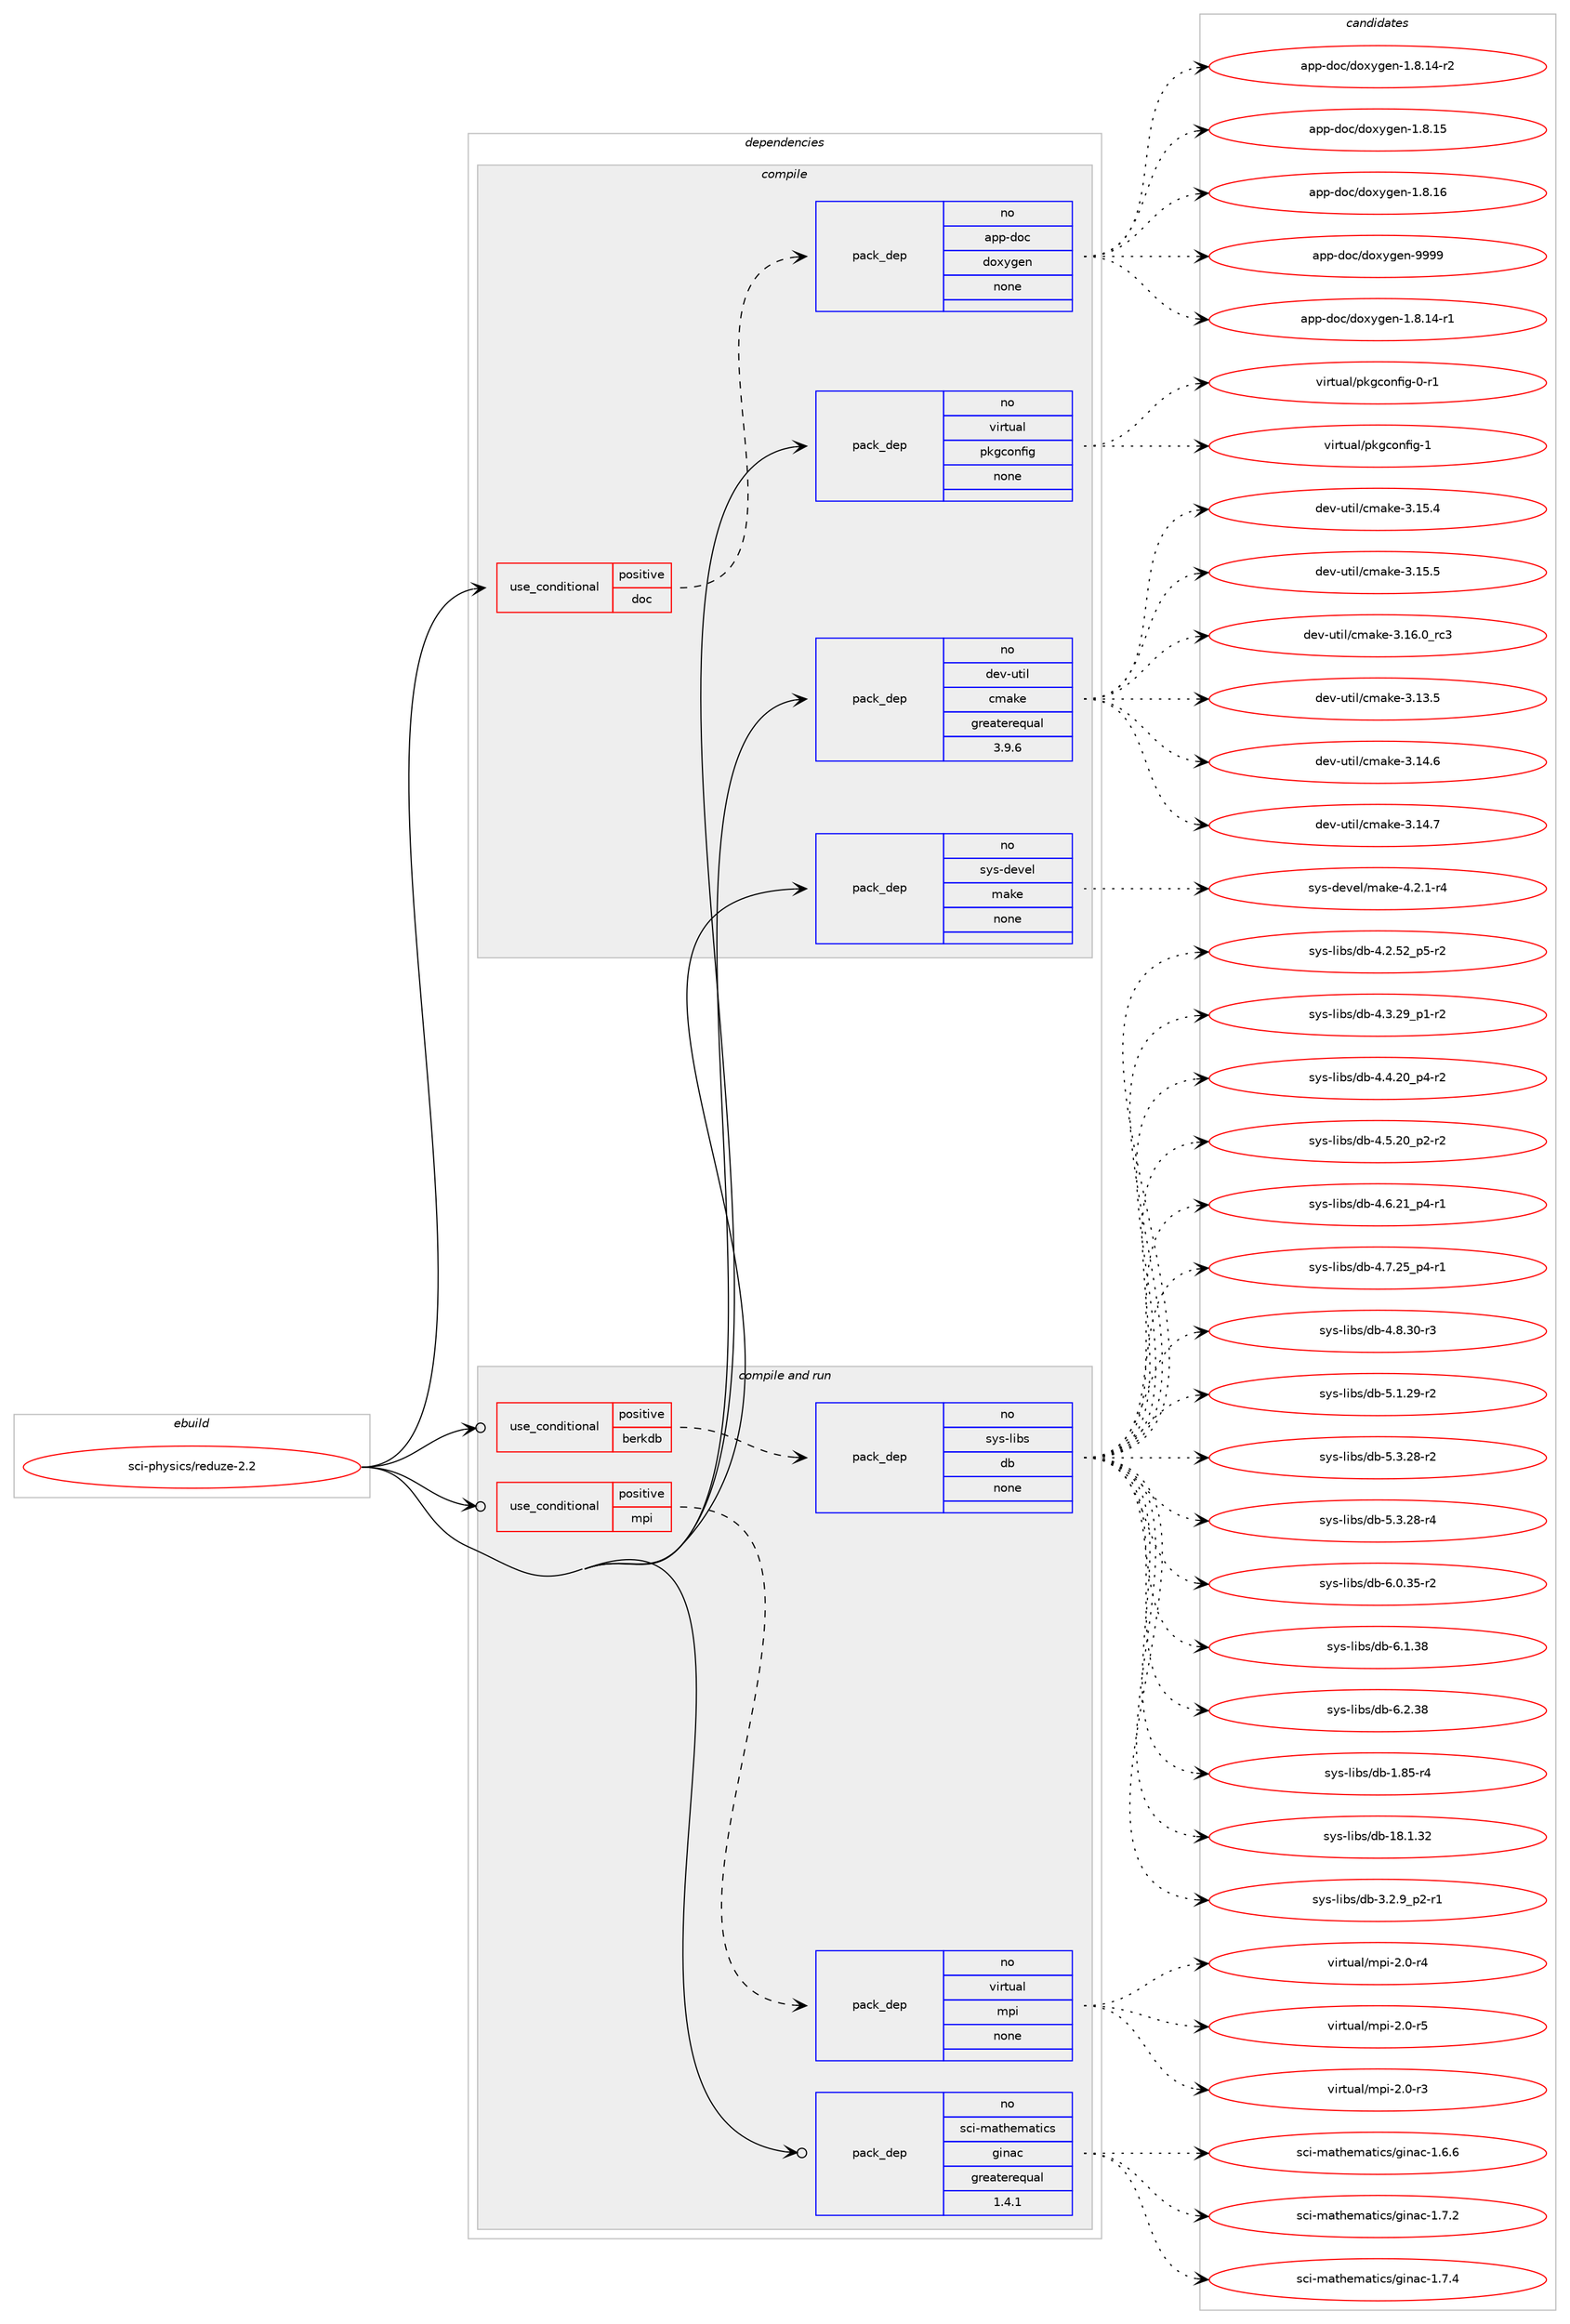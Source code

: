 digraph prolog {

# *************
# Graph options
# *************

newrank=true;
concentrate=true;
compound=true;
graph [rankdir=LR,fontname=Helvetica,fontsize=10,ranksep=1.5];#, ranksep=2.5, nodesep=0.2];
edge  [arrowhead=vee];
node  [fontname=Helvetica,fontsize=10];

# **********
# The ebuild
# **********

subgraph cluster_leftcol {
color=gray;
rank=same;
label=<<i>ebuild</i>>;
id [label="sci-physics/reduze-2.2", color=red, width=4, href="../sci-physics/reduze-2.2.svg"];
}

# ****************
# The dependencies
# ****************

subgraph cluster_midcol {
color=gray;
label=<<i>dependencies</i>>;
subgraph cluster_compile {
fillcolor="#eeeeee";
style=filled;
label=<<i>compile</i>>;
subgraph cond209747 {
dependency864038 [label=<<TABLE BORDER="0" CELLBORDER="1" CELLSPACING="0" CELLPADDING="4"><TR><TD ROWSPAN="3" CELLPADDING="10">use_conditional</TD></TR><TR><TD>positive</TD></TR><TR><TD>doc</TD></TR></TABLE>>, shape=none, color=red];
subgraph pack639020 {
dependency864039 [label=<<TABLE BORDER="0" CELLBORDER="1" CELLSPACING="0" CELLPADDING="4" WIDTH="220"><TR><TD ROWSPAN="6" CELLPADDING="30">pack_dep</TD></TR><TR><TD WIDTH="110">no</TD></TR><TR><TD>app-doc</TD></TR><TR><TD>doxygen</TD></TR><TR><TD>none</TD></TR><TR><TD></TD></TR></TABLE>>, shape=none, color=blue];
}
dependency864038:e -> dependency864039:w [weight=20,style="dashed",arrowhead="vee"];
}
id:e -> dependency864038:w [weight=20,style="solid",arrowhead="vee"];
subgraph pack639021 {
dependency864040 [label=<<TABLE BORDER="0" CELLBORDER="1" CELLSPACING="0" CELLPADDING="4" WIDTH="220"><TR><TD ROWSPAN="6" CELLPADDING="30">pack_dep</TD></TR><TR><TD WIDTH="110">no</TD></TR><TR><TD>dev-util</TD></TR><TR><TD>cmake</TD></TR><TR><TD>greaterequal</TD></TR><TR><TD>3.9.6</TD></TR></TABLE>>, shape=none, color=blue];
}
id:e -> dependency864040:w [weight=20,style="solid",arrowhead="vee"];
subgraph pack639022 {
dependency864041 [label=<<TABLE BORDER="0" CELLBORDER="1" CELLSPACING="0" CELLPADDING="4" WIDTH="220"><TR><TD ROWSPAN="6" CELLPADDING="30">pack_dep</TD></TR><TR><TD WIDTH="110">no</TD></TR><TR><TD>sys-devel</TD></TR><TR><TD>make</TD></TR><TR><TD>none</TD></TR><TR><TD></TD></TR></TABLE>>, shape=none, color=blue];
}
id:e -> dependency864041:w [weight=20,style="solid",arrowhead="vee"];
subgraph pack639023 {
dependency864042 [label=<<TABLE BORDER="0" CELLBORDER="1" CELLSPACING="0" CELLPADDING="4" WIDTH="220"><TR><TD ROWSPAN="6" CELLPADDING="30">pack_dep</TD></TR><TR><TD WIDTH="110">no</TD></TR><TR><TD>virtual</TD></TR><TR><TD>pkgconfig</TD></TR><TR><TD>none</TD></TR><TR><TD></TD></TR></TABLE>>, shape=none, color=blue];
}
id:e -> dependency864042:w [weight=20,style="solid",arrowhead="vee"];
}
subgraph cluster_compileandrun {
fillcolor="#eeeeee";
style=filled;
label=<<i>compile and run</i>>;
subgraph cond209748 {
dependency864043 [label=<<TABLE BORDER="0" CELLBORDER="1" CELLSPACING="0" CELLPADDING="4"><TR><TD ROWSPAN="3" CELLPADDING="10">use_conditional</TD></TR><TR><TD>positive</TD></TR><TR><TD>berkdb</TD></TR></TABLE>>, shape=none, color=red];
subgraph pack639024 {
dependency864044 [label=<<TABLE BORDER="0" CELLBORDER="1" CELLSPACING="0" CELLPADDING="4" WIDTH="220"><TR><TD ROWSPAN="6" CELLPADDING="30">pack_dep</TD></TR><TR><TD WIDTH="110">no</TD></TR><TR><TD>sys-libs</TD></TR><TR><TD>db</TD></TR><TR><TD>none</TD></TR><TR><TD></TD></TR></TABLE>>, shape=none, color=blue];
}
dependency864043:e -> dependency864044:w [weight=20,style="dashed",arrowhead="vee"];
}
id:e -> dependency864043:w [weight=20,style="solid",arrowhead="odotvee"];
subgraph cond209749 {
dependency864045 [label=<<TABLE BORDER="0" CELLBORDER="1" CELLSPACING="0" CELLPADDING="4"><TR><TD ROWSPAN="3" CELLPADDING="10">use_conditional</TD></TR><TR><TD>positive</TD></TR><TR><TD>mpi</TD></TR></TABLE>>, shape=none, color=red];
subgraph pack639025 {
dependency864046 [label=<<TABLE BORDER="0" CELLBORDER="1" CELLSPACING="0" CELLPADDING="4" WIDTH="220"><TR><TD ROWSPAN="6" CELLPADDING="30">pack_dep</TD></TR><TR><TD WIDTH="110">no</TD></TR><TR><TD>virtual</TD></TR><TR><TD>mpi</TD></TR><TR><TD>none</TD></TR><TR><TD></TD></TR></TABLE>>, shape=none, color=blue];
}
dependency864045:e -> dependency864046:w [weight=20,style="dashed",arrowhead="vee"];
}
id:e -> dependency864045:w [weight=20,style="solid",arrowhead="odotvee"];
subgraph pack639026 {
dependency864047 [label=<<TABLE BORDER="0" CELLBORDER="1" CELLSPACING="0" CELLPADDING="4" WIDTH="220"><TR><TD ROWSPAN="6" CELLPADDING="30">pack_dep</TD></TR><TR><TD WIDTH="110">no</TD></TR><TR><TD>sci-mathematics</TD></TR><TR><TD>ginac</TD></TR><TR><TD>greaterequal</TD></TR><TR><TD>1.4.1</TD></TR></TABLE>>, shape=none, color=blue];
}
id:e -> dependency864047:w [weight=20,style="solid",arrowhead="odotvee"];
}
subgraph cluster_run {
fillcolor="#eeeeee";
style=filled;
label=<<i>run</i>>;
}
}

# **************
# The candidates
# **************

subgraph cluster_choices {
rank=same;
color=gray;
label=<<i>candidates</i>>;

subgraph choice639020 {
color=black;
nodesep=1;
choice97112112451001119947100111120121103101110454946564649524511449 [label="app-doc/doxygen-1.8.14-r1", color=red, width=4,href="../app-doc/doxygen-1.8.14-r1.svg"];
choice97112112451001119947100111120121103101110454946564649524511450 [label="app-doc/doxygen-1.8.14-r2", color=red, width=4,href="../app-doc/doxygen-1.8.14-r2.svg"];
choice9711211245100111994710011112012110310111045494656464953 [label="app-doc/doxygen-1.8.15", color=red, width=4,href="../app-doc/doxygen-1.8.15.svg"];
choice9711211245100111994710011112012110310111045494656464954 [label="app-doc/doxygen-1.8.16", color=red, width=4,href="../app-doc/doxygen-1.8.16.svg"];
choice971121124510011199471001111201211031011104557575757 [label="app-doc/doxygen-9999", color=red, width=4,href="../app-doc/doxygen-9999.svg"];
dependency864039:e -> choice97112112451001119947100111120121103101110454946564649524511449:w [style=dotted,weight="100"];
dependency864039:e -> choice97112112451001119947100111120121103101110454946564649524511450:w [style=dotted,weight="100"];
dependency864039:e -> choice9711211245100111994710011112012110310111045494656464953:w [style=dotted,weight="100"];
dependency864039:e -> choice9711211245100111994710011112012110310111045494656464954:w [style=dotted,weight="100"];
dependency864039:e -> choice971121124510011199471001111201211031011104557575757:w [style=dotted,weight="100"];
}
subgraph choice639021 {
color=black;
nodesep=1;
choice1001011184511711610510847991099710710145514649514653 [label="dev-util/cmake-3.13.5", color=red, width=4,href="../dev-util/cmake-3.13.5.svg"];
choice1001011184511711610510847991099710710145514649524654 [label="dev-util/cmake-3.14.6", color=red, width=4,href="../dev-util/cmake-3.14.6.svg"];
choice1001011184511711610510847991099710710145514649524655 [label="dev-util/cmake-3.14.7", color=red, width=4,href="../dev-util/cmake-3.14.7.svg"];
choice1001011184511711610510847991099710710145514649534652 [label="dev-util/cmake-3.15.4", color=red, width=4,href="../dev-util/cmake-3.15.4.svg"];
choice1001011184511711610510847991099710710145514649534653 [label="dev-util/cmake-3.15.5", color=red, width=4,href="../dev-util/cmake-3.15.5.svg"];
choice1001011184511711610510847991099710710145514649544648951149951 [label="dev-util/cmake-3.16.0_rc3", color=red, width=4,href="../dev-util/cmake-3.16.0_rc3.svg"];
dependency864040:e -> choice1001011184511711610510847991099710710145514649514653:w [style=dotted,weight="100"];
dependency864040:e -> choice1001011184511711610510847991099710710145514649524654:w [style=dotted,weight="100"];
dependency864040:e -> choice1001011184511711610510847991099710710145514649524655:w [style=dotted,weight="100"];
dependency864040:e -> choice1001011184511711610510847991099710710145514649534652:w [style=dotted,weight="100"];
dependency864040:e -> choice1001011184511711610510847991099710710145514649534653:w [style=dotted,weight="100"];
dependency864040:e -> choice1001011184511711610510847991099710710145514649544648951149951:w [style=dotted,weight="100"];
}
subgraph choice639022 {
color=black;
nodesep=1;
choice1151211154510010111810110847109971071014552465046494511452 [label="sys-devel/make-4.2.1-r4", color=red, width=4,href="../sys-devel/make-4.2.1-r4.svg"];
dependency864041:e -> choice1151211154510010111810110847109971071014552465046494511452:w [style=dotted,weight="100"];
}
subgraph choice639023 {
color=black;
nodesep=1;
choice11810511411611797108471121071039911111010210510345484511449 [label="virtual/pkgconfig-0-r1", color=red, width=4,href="../virtual/pkgconfig-0-r1.svg"];
choice1181051141161179710847112107103991111101021051034549 [label="virtual/pkgconfig-1", color=red, width=4,href="../virtual/pkgconfig-1.svg"];
dependency864042:e -> choice11810511411611797108471121071039911111010210510345484511449:w [style=dotted,weight="100"];
dependency864042:e -> choice1181051141161179710847112107103991111101021051034549:w [style=dotted,weight="100"];
}
subgraph choice639024 {
color=black;
nodesep=1;
choice1151211154510810598115471009845494656534511452 [label="sys-libs/db-1.85-r4", color=red, width=4,href="../sys-libs/db-1.85-r4.svg"];
choice115121115451081059811547100984549564649465150 [label="sys-libs/db-18.1.32", color=red, width=4,href="../sys-libs/db-18.1.32.svg"];
choice1151211154510810598115471009845514650465795112504511449 [label="sys-libs/db-3.2.9_p2-r1", color=red, width=4,href="../sys-libs/db-3.2.9_p2-r1.svg"];
choice115121115451081059811547100984552465046535095112534511450 [label="sys-libs/db-4.2.52_p5-r2", color=red, width=4,href="../sys-libs/db-4.2.52_p5-r2.svg"];
choice115121115451081059811547100984552465146505795112494511450 [label="sys-libs/db-4.3.29_p1-r2", color=red, width=4,href="../sys-libs/db-4.3.29_p1-r2.svg"];
choice115121115451081059811547100984552465246504895112524511450 [label="sys-libs/db-4.4.20_p4-r2", color=red, width=4,href="../sys-libs/db-4.4.20_p4-r2.svg"];
choice115121115451081059811547100984552465346504895112504511450 [label="sys-libs/db-4.5.20_p2-r2", color=red, width=4,href="../sys-libs/db-4.5.20_p2-r2.svg"];
choice115121115451081059811547100984552465446504995112524511449 [label="sys-libs/db-4.6.21_p4-r1", color=red, width=4,href="../sys-libs/db-4.6.21_p4-r1.svg"];
choice115121115451081059811547100984552465546505395112524511449 [label="sys-libs/db-4.7.25_p4-r1", color=red, width=4,href="../sys-libs/db-4.7.25_p4-r1.svg"];
choice11512111545108105981154710098455246564651484511451 [label="sys-libs/db-4.8.30-r3", color=red, width=4,href="../sys-libs/db-4.8.30-r3.svg"];
choice11512111545108105981154710098455346494650574511450 [label="sys-libs/db-5.1.29-r2", color=red, width=4,href="../sys-libs/db-5.1.29-r2.svg"];
choice11512111545108105981154710098455346514650564511450 [label="sys-libs/db-5.3.28-r2", color=red, width=4,href="../sys-libs/db-5.3.28-r2.svg"];
choice11512111545108105981154710098455346514650564511452 [label="sys-libs/db-5.3.28-r4", color=red, width=4,href="../sys-libs/db-5.3.28-r4.svg"];
choice11512111545108105981154710098455446484651534511450 [label="sys-libs/db-6.0.35-r2", color=red, width=4,href="../sys-libs/db-6.0.35-r2.svg"];
choice1151211154510810598115471009845544649465156 [label="sys-libs/db-6.1.38", color=red, width=4,href="../sys-libs/db-6.1.38.svg"];
choice1151211154510810598115471009845544650465156 [label="sys-libs/db-6.2.38", color=red, width=4,href="../sys-libs/db-6.2.38.svg"];
dependency864044:e -> choice1151211154510810598115471009845494656534511452:w [style=dotted,weight="100"];
dependency864044:e -> choice115121115451081059811547100984549564649465150:w [style=dotted,weight="100"];
dependency864044:e -> choice1151211154510810598115471009845514650465795112504511449:w [style=dotted,weight="100"];
dependency864044:e -> choice115121115451081059811547100984552465046535095112534511450:w [style=dotted,weight="100"];
dependency864044:e -> choice115121115451081059811547100984552465146505795112494511450:w [style=dotted,weight="100"];
dependency864044:e -> choice115121115451081059811547100984552465246504895112524511450:w [style=dotted,weight="100"];
dependency864044:e -> choice115121115451081059811547100984552465346504895112504511450:w [style=dotted,weight="100"];
dependency864044:e -> choice115121115451081059811547100984552465446504995112524511449:w [style=dotted,weight="100"];
dependency864044:e -> choice115121115451081059811547100984552465546505395112524511449:w [style=dotted,weight="100"];
dependency864044:e -> choice11512111545108105981154710098455246564651484511451:w [style=dotted,weight="100"];
dependency864044:e -> choice11512111545108105981154710098455346494650574511450:w [style=dotted,weight="100"];
dependency864044:e -> choice11512111545108105981154710098455346514650564511450:w [style=dotted,weight="100"];
dependency864044:e -> choice11512111545108105981154710098455346514650564511452:w [style=dotted,weight="100"];
dependency864044:e -> choice11512111545108105981154710098455446484651534511450:w [style=dotted,weight="100"];
dependency864044:e -> choice1151211154510810598115471009845544649465156:w [style=dotted,weight="100"];
dependency864044:e -> choice1151211154510810598115471009845544650465156:w [style=dotted,weight="100"];
}
subgraph choice639025 {
color=black;
nodesep=1;
choice1181051141161179710847109112105455046484511451 [label="virtual/mpi-2.0-r3", color=red, width=4,href="../virtual/mpi-2.0-r3.svg"];
choice1181051141161179710847109112105455046484511452 [label="virtual/mpi-2.0-r4", color=red, width=4,href="../virtual/mpi-2.0-r4.svg"];
choice1181051141161179710847109112105455046484511453 [label="virtual/mpi-2.0-r5", color=red, width=4,href="../virtual/mpi-2.0-r5.svg"];
dependency864046:e -> choice1181051141161179710847109112105455046484511451:w [style=dotted,weight="100"];
dependency864046:e -> choice1181051141161179710847109112105455046484511452:w [style=dotted,weight="100"];
dependency864046:e -> choice1181051141161179710847109112105455046484511453:w [style=dotted,weight="100"];
}
subgraph choice639026 {
color=black;
nodesep=1;
choice1159910545109971161041011099711610599115471031051109799454946544654 [label="sci-mathematics/ginac-1.6.6", color=red, width=4,href="../sci-mathematics/ginac-1.6.6.svg"];
choice1159910545109971161041011099711610599115471031051109799454946554650 [label="sci-mathematics/ginac-1.7.2", color=red, width=4,href="../sci-mathematics/ginac-1.7.2.svg"];
choice1159910545109971161041011099711610599115471031051109799454946554652 [label="sci-mathematics/ginac-1.7.4", color=red, width=4,href="../sci-mathematics/ginac-1.7.4.svg"];
dependency864047:e -> choice1159910545109971161041011099711610599115471031051109799454946544654:w [style=dotted,weight="100"];
dependency864047:e -> choice1159910545109971161041011099711610599115471031051109799454946554650:w [style=dotted,weight="100"];
dependency864047:e -> choice1159910545109971161041011099711610599115471031051109799454946554652:w [style=dotted,weight="100"];
}
}

}
